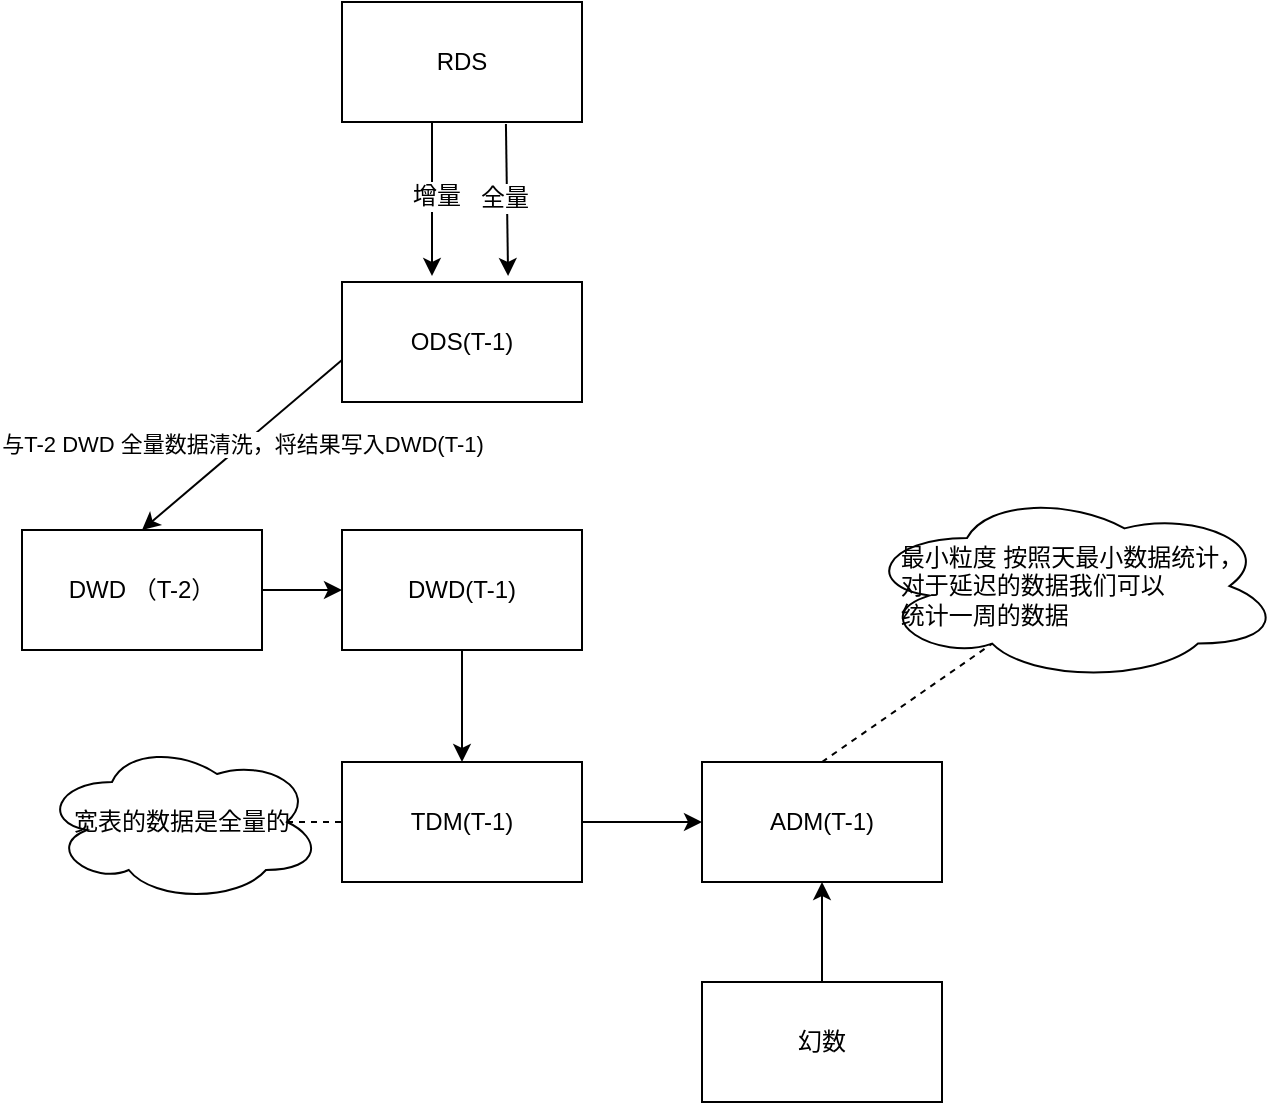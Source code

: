 <mxfile version="10.7.7" type="github"><diagram id="s0T043seiWgJwPfi4lhX" name="Page-1"><mxGraphModel dx="918" dy="582" grid="1" gridSize="10" guides="1" tooltips="1" connect="1" arrows="1" fold="1" page="1" pageScale="1" pageWidth="827" pageHeight="1169" math="0" shadow="0"><root><mxCell id="0"/><mxCell id="1" parent="0"/><mxCell id="Z_BXBysfWeRzIxNWpzGC-1" value="RDS" style="rounded=0;whiteSpace=wrap;html=1;" parent="1" vertex="1"><mxGeometry x="300" y="10" width="120" height="60" as="geometry"/></mxCell><mxCell id="Z_BXBysfWeRzIxNWpzGC-2" value="ODS(T-1)" style="rounded=0;whiteSpace=wrap;html=1;" parent="1" vertex="1"><mxGeometry x="300" y="150" width="120" height="60" as="geometry"/></mxCell><mxCell id="Z_BXBysfWeRzIxNWpzGC-3" value="" style="endArrow=classic;html=1;exitX=0.375;exitY=1;exitDx=0;exitDy=0;exitPerimeter=0;entryX=0.375;entryY=-0.05;entryDx=0;entryDy=0;entryPerimeter=0;" parent="1" source="Z_BXBysfWeRzIxNWpzGC-1" target="Z_BXBysfWeRzIxNWpzGC-2" edge="1"><mxGeometry width="50" height="50" relative="1" as="geometry"><mxPoint x="370" y="100" as="sourcePoint"/><mxPoint x="450" y="120" as="targetPoint"/></mxGeometry></mxCell><mxCell id="Z_BXBysfWeRzIxNWpzGC-4" value="增量" style="text;html=1;resizable=0;points=[];align=center;verticalAlign=middle;labelBackgroundColor=#ffffff;" parent="Z_BXBysfWeRzIxNWpzGC-3" vertex="1" connectable="0"><mxGeometry x="-0.039" y="2" relative="1" as="geometry"><mxPoint as="offset"/></mxGeometry></mxCell><mxCell id="Z_BXBysfWeRzIxNWpzGC-5" value="" style="endArrow=classic;html=1;exitX=0.683;exitY=1.017;exitDx=0;exitDy=0;exitPerimeter=0;entryX=0.692;entryY=-0.05;entryDx=0;entryDy=0;entryPerimeter=0;" parent="1" source="Z_BXBysfWeRzIxNWpzGC-1" target="Z_BXBysfWeRzIxNWpzGC-2" edge="1"><mxGeometry width="50" height="50" relative="1" as="geometry"><mxPoint x="400" y="110" as="sourcePoint"/><mxPoint x="380" y="140" as="targetPoint"/></mxGeometry></mxCell><mxCell id="Z_BXBysfWeRzIxNWpzGC-6" value="全量" style="text;html=1;resizable=0;points=[];align=center;verticalAlign=middle;labelBackgroundColor=#ffffff;" parent="Z_BXBysfWeRzIxNWpzGC-5" vertex="1" connectable="0"><mxGeometry x="-0.027" y="-2" relative="1" as="geometry"><mxPoint as="offset"/></mxGeometry></mxCell><mxCell id="Z_BXBysfWeRzIxNWpzGC-7" value="" style="edgeStyle=orthogonalEdgeStyle;rounded=0;orthogonalLoop=1;jettySize=auto;html=1;" parent="1" source="Z_BXBysfWeRzIxNWpzGC-8" target="Z_BXBysfWeRzIxNWpzGC-10" edge="1"><mxGeometry relative="1" as="geometry"/></mxCell><mxCell id="Z_BXBysfWeRzIxNWpzGC-8" value="DWD(T-1)" style="rounded=0;whiteSpace=wrap;html=1;" parent="1" vertex="1"><mxGeometry x="300" y="274" width="120" height="60" as="geometry"/></mxCell><mxCell id="Z_BXBysfWeRzIxNWpzGC-9" value="DWD （T-2）" style="rounded=0;whiteSpace=wrap;html=1;" parent="1" vertex="1"><mxGeometry x="140" y="274" width="120" height="60" as="geometry"/></mxCell><mxCell id="Z_BXBysfWeRzIxNWpzGC-10" value="TDM(T-1)" style="rounded=0;whiteSpace=wrap;html=1;" parent="1" vertex="1"><mxGeometry x="300" y="390" width="120" height="60" as="geometry"/></mxCell><mxCell id="Z_BXBysfWeRzIxNWpzGC-11" value="ADM(T-1)" style="rounded=0;whiteSpace=wrap;html=1;" parent="1" vertex="1"><mxGeometry x="480" y="390" width="120" height="60" as="geometry"/></mxCell><mxCell id="Z_BXBysfWeRzIxNWpzGC-12" value="与T-2 DWD 全量数据清洗，将结果写入DWD(T-1)" style="endArrow=classic;html=1;entryX=0.5;entryY=0;entryDx=0;entryDy=0;exitX=0;exitY=0.65;exitDx=0;exitDy=0;exitPerimeter=0;" parent="1" source="Z_BXBysfWeRzIxNWpzGC-2" target="Z_BXBysfWeRzIxNWpzGC-9" edge="1"><mxGeometry width="50" height="50" relative="1" as="geometry"><mxPoint x="290" y="180" as="sourcePoint"/><mxPoint x="180" y="470" as="targetPoint"/></mxGeometry></mxCell><mxCell id="Z_BXBysfWeRzIxNWpzGC-13" value="" style="endArrow=classic;html=1;exitX=1;exitY=0.5;exitDx=0;exitDy=0;entryX=0;entryY=0.5;entryDx=0;entryDy=0;" parent="1" source="Z_BXBysfWeRzIxNWpzGC-9" target="Z_BXBysfWeRzIxNWpzGC-8" edge="1"><mxGeometry width="50" height="50" relative="1" as="geometry"><mxPoint x="250" y="330" as="sourcePoint"/><mxPoint x="300" y="280" as="targetPoint"/></mxGeometry></mxCell><mxCell id="Z_BXBysfWeRzIxNWpzGC-14" value="" style="endArrow=classic;html=1;exitX=1;exitY=0.5;exitDx=0;exitDy=0;entryX=0;entryY=0.5;entryDx=0;entryDy=0;" parent="1" source="Z_BXBysfWeRzIxNWpzGC-10" target="Z_BXBysfWeRzIxNWpzGC-11" edge="1"><mxGeometry width="50" height="50" relative="1" as="geometry"><mxPoint x="420" y="460" as="sourcePoint"/><mxPoint x="470" y="410" as="targetPoint"/></mxGeometry></mxCell><mxCell id="Z_BXBysfWeRzIxNWpzGC-15" value="&lt;div style=&quot;text-align: left&quot;&gt;&lt;span&gt;最小粒度 按照天最小数据统计，&lt;/span&gt;&lt;/div&gt;&lt;div style=&quot;text-align: left&quot;&gt;&lt;span&gt;对于延迟的数据我们可以&lt;/span&gt;&lt;/div&gt;&lt;div style=&quot;text-align: left&quot;&gt;&lt;span&gt;统计一周的数据&lt;/span&gt;&lt;/div&gt;" style="ellipse;shape=cloud;whiteSpace=wrap;html=1;" parent="1" vertex="1"><mxGeometry x="560" y="254" width="210" height="96" as="geometry"/></mxCell><mxCell id="Z_BXBysfWeRzIxNWpzGC-16" value="" style="endArrow=none;dashed=1;html=1;entryX=0.31;entryY=0.8;entryDx=0;entryDy=0;entryPerimeter=0;exitX=0.5;exitY=0;exitDx=0;exitDy=0;" parent="1" source="Z_BXBysfWeRzIxNWpzGC-11" target="Z_BXBysfWeRzIxNWpzGC-15" edge="1"><mxGeometry width="50" height="50" relative="1" as="geometry"><mxPoint x="430" y="420" as="sourcePoint"/><mxPoint x="480" y="370" as="targetPoint"/></mxGeometry></mxCell><mxCell id="Z_BXBysfWeRzIxNWpzGC-17" value="幻数" style="rounded=0;whiteSpace=wrap;html=1;" parent="1" vertex="1"><mxGeometry x="480" y="500" width="120" height="60" as="geometry"/></mxCell><mxCell id="Z_BXBysfWeRzIxNWpzGC-18" value="" style="endArrow=classic;html=1;exitX=0.5;exitY=0;exitDx=0;exitDy=0;entryX=0.5;entryY=1;entryDx=0;entryDy=0;" parent="1" source="Z_BXBysfWeRzIxNWpzGC-17" target="Z_BXBysfWeRzIxNWpzGC-11" edge="1"><mxGeometry width="50" height="50" relative="1" as="geometry"><mxPoint x="510" y="510" as="sourcePoint"/><mxPoint x="560" y="460" as="targetPoint"/></mxGeometry></mxCell><mxCell id="Z_BXBysfWeRzIxNWpzGC-19" value="宽表的数据是全量的" style="ellipse;shape=cloud;whiteSpace=wrap;html=1;" parent="1" vertex="1"><mxGeometry x="150" y="380" width="140" height="80" as="geometry"/></mxCell><mxCell id="Z_BXBysfWeRzIxNWpzGC-20" value="" style="endArrow=none;dashed=1;html=1;exitX=0.875;exitY=0.5;exitDx=0;exitDy=0;exitPerimeter=0;entryX=0;entryY=0.5;entryDx=0;entryDy=0;" parent="1" source="Z_BXBysfWeRzIxNWpzGC-19" target="Z_BXBysfWeRzIxNWpzGC-10" edge="1"><mxGeometry width="50" height="50" relative="1" as="geometry"><mxPoint x="270" y="460" as="sourcePoint"/><mxPoint x="320" y="410" as="targetPoint"/></mxGeometry></mxCell></root></mxGraphModel></diagram></mxfile>